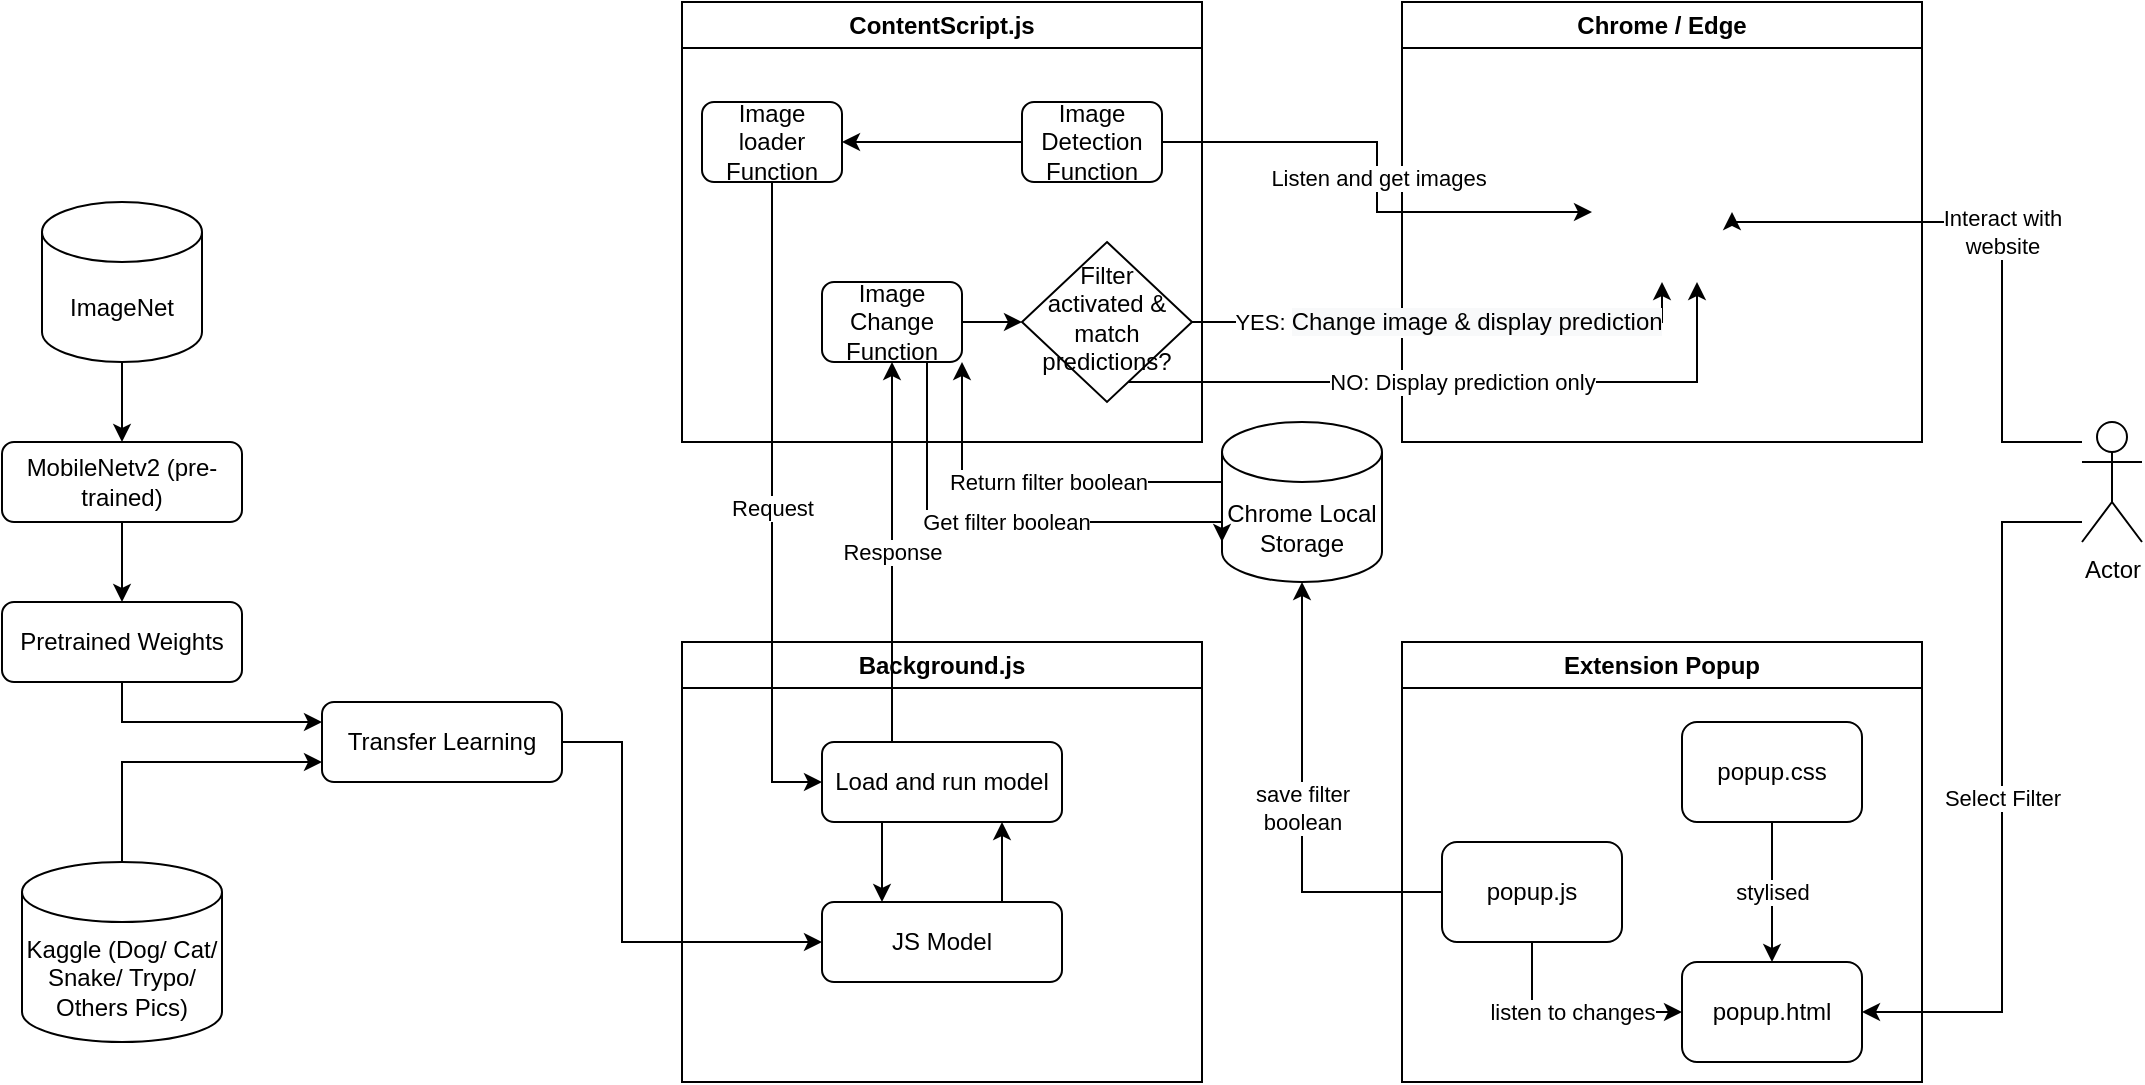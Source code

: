 <mxfile version="20.5.3" type="device"><diagram id="C5RBs43oDa-KdzZeNtuy" name="Page-1"><mxGraphModel dx="1200" dy="318" grid="1" gridSize="10" guides="1" tooltips="1" connect="1" arrows="1" fold="1" page="1" pageScale="1" pageWidth="1169" pageHeight="827" math="0" shadow="0"><root><mxCell id="WIyWlLk6GJQsqaUBKTNV-0"/><mxCell id="WIyWlLk6GJQsqaUBKTNV-1" parent="WIyWlLk6GJQsqaUBKTNV-0"/><mxCell id="j0p_Vjj_uAVxuXgj-QVL-1" style="edgeStyle=orthogonalEdgeStyle;rounded=0;orthogonalLoop=1;jettySize=auto;html=1;entryX=0.5;entryY=0;entryDx=0;entryDy=0;" parent="WIyWlLk6GJQsqaUBKTNV-1" source="j0p_Vjj_uAVxuXgj-QVL-0" edge="1"><mxGeometry relative="1" as="geometry"><mxPoint x="310" y="250" as="targetPoint"/></mxGeometry></mxCell><mxCell id="E_2x1ALRux6iFzgkN7Ml-65" style="edgeStyle=orthogonalEdgeStyle;rounded=0;orthogonalLoop=1;jettySize=auto;html=1;entryX=0;entryY=0.75;entryDx=0;entryDy=0;strokeColor=#000000;exitX=0.5;exitY=0;exitDx=0;exitDy=0;exitPerimeter=0;" edge="1" parent="WIyWlLk6GJQsqaUBKTNV-1" source="E_2x1ALRux6iFzgkN7Ml-0" target="E_2x1ALRux6iFzgkN7Ml-9"><mxGeometry relative="1" as="geometry"><mxPoint x="180" y="1320" as="targetPoint"/></mxGeometry></mxCell><mxCell id="E_2x1ALRux6iFzgkN7Ml-0" value="Kaggle (Dog/ Cat/ Snake/ Trypo/ Others Pics)" style="shape=cylinder3;whiteSpace=wrap;html=1;boundedLbl=1;backgroundOutline=1;size=15;" vertex="1" parent="WIyWlLk6GJQsqaUBKTNV-1"><mxGeometry x="30" y="1370" width="100" height="90" as="geometry"/></mxCell><mxCell id="E_2x1ALRux6iFzgkN7Ml-63" style="edgeStyle=orthogonalEdgeStyle;rounded=0;orthogonalLoop=1;jettySize=auto;html=1;entryX=0.5;entryY=0;entryDx=0;entryDy=0;strokeColor=#000000;" edge="1" parent="WIyWlLk6GJQsqaUBKTNV-1" source="E_2x1ALRux6iFzgkN7Ml-7" target="E_2x1ALRux6iFzgkN7Ml-10"><mxGeometry relative="1" as="geometry"/></mxCell><mxCell id="E_2x1ALRux6iFzgkN7Ml-7" value="MobileNetv2 (pre-trained)" style="rounded=1;whiteSpace=wrap;html=1;fontSize=12;glass=0;strokeWidth=1;shadow=0;" vertex="1" parent="WIyWlLk6GJQsqaUBKTNV-1"><mxGeometry x="20" y="1160" width="120" height="40" as="geometry"/></mxCell><mxCell id="E_2x1ALRux6iFzgkN7Ml-62" style="edgeStyle=orthogonalEdgeStyle;rounded=0;orthogonalLoop=1;jettySize=auto;html=1;entryX=0.5;entryY=0;entryDx=0;entryDy=0;strokeColor=#000000;" edge="1" parent="WIyWlLk6GJQsqaUBKTNV-1" source="E_2x1ALRux6iFzgkN7Ml-8" target="E_2x1ALRux6iFzgkN7Ml-7"><mxGeometry relative="1" as="geometry"/></mxCell><mxCell id="E_2x1ALRux6iFzgkN7Ml-8" value="ImageNet" style="shape=cylinder3;whiteSpace=wrap;html=1;boundedLbl=1;backgroundOutline=1;size=15;" vertex="1" parent="WIyWlLk6GJQsqaUBKTNV-1"><mxGeometry x="40" y="1040" width="80" height="80" as="geometry"/></mxCell><mxCell id="E_2x1ALRux6iFzgkN7Ml-68" style="edgeStyle=orthogonalEdgeStyle;rounded=0;orthogonalLoop=1;jettySize=auto;html=1;entryX=0;entryY=0.5;entryDx=0;entryDy=0;strokeColor=#000000;" edge="1" parent="WIyWlLk6GJQsqaUBKTNV-1" source="E_2x1ALRux6iFzgkN7Ml-9" target="E_2x1ALRux6iFzgkN7Ml-14"><mxGeometry relative="1" as="geometry"><Array as="points"><mxPoint x="330" y="1310"/><mxPoint x="330" y="1410"/></Array></mxGeometry></mxCell><mxCell id="E_2x1ALRux6iFzgkN7Ml-9" value="Transfer Learning" style="rounded=1;whiteSpace=wrap;html=1;fontSize=12;glass=0;strokeWidth=1;shadow=0;" vertex="1" parent="WIyWlLk6GJQsqaUBKTNV-1"><mxGeometry x="180" y="1290" width="120" height="40" as="geometry"/></mxCell><mxCell id="E_2x1ALRux6iFzgkN7Ml-67" style="edgeStyle=orthogonalEdgeStyle;rounded=0;orthogonalLoop=1;jettySize=auto;html=1;entryX=0;entryY=0.25;entryDx=0;entryDy=0;strokeColor=#000000;exitX=0.5;exitY=1;exitDx=0;exitDy=0;" edge="1" parent="WIyWlLk6GJQsqaUBKTNV-1" source="E_2x1ALRux6iFzgkN7Ml-10" target="E_2x1ALRux6iFzgkN7Ml-9"><mxGeometry relative="1" as="geometry"/></mxCell><mxCell id="E_2x1ALRux6iFzgkN7Ml-10" value="Pretrained Weights" style="rounded=1;whiteSpace=wrap;html=1;fontSize=12;glass=0;strokeWidth=1;shadow=0;" vertex="1" parent="WIyWlLk6GJQsqaUBKTNV-1"><mxGeometry x="20" y="1240" width="120" height="40" as="geometry"/></mxCell><mxCell id="E_2x1ALRux6iFzgkN7Ml-15" value="ContentScript.js" style="swimlane;whiteSpace=wrap;html=1;" vertex="1" parent="WIyWlLk6GJQsqaUBKTNV-1"><mxGeometry x="360" y="940" width="260" height="220" as="geometry"/></mxCell><mxCell id="E_2x1ALRux6iFzgkN7Ml-42" style="edgeStyle=orthogonalEdgeStyle;rounded=0;orthogonalLoop=1;jettySize=auto;html=1;entryX=1;entryY=0.5;entryDx=0;entryDy=0;strokeColor=#000000;" edge="1" parent="E_2x1ALRux6iFzgkN7Ml-15" source="E_2x1ALRux6iFzgkN7Ml-33" target="E_2x1ALRux6iFzgkN7Ml-35"><mxGeometry relative="1" as="geometry"/></mxCell><mxCell id="E_2x1ALRux6iFzgkN7Ml-33" value="Image Detection&lt;br&gt;Function" style="rounded=1;whiteSpace=wrap;html=1;fontSize=12;glass=0;strokeWidth=1;shadow=0;" vertex="1" parent="E_2x1ALRux6iFzgkN7Ml-15"><mxGeometry x="170" y="50" width="70" height="40" as="geometry"/></mxCell><mxCell id="E_2x1ALRux6iFzgkN7Ml-35" value="Image loader Function" style="rounded=1;whiteSpace=wrap;html=1;fontSize=12;glass=0;strokeWidth=1;shadow=0;" vertex="1" parent="E_2x1ALRux6iFzgkN7Ml-15"><mxGeometry x="10" y="50" width="70" height="40" as="geometry"/></mxCell><mxCell id="E_2x1ALRux6iFzgkN7Ml-59" style="edgeStyle=orthogonalEdgeStyle;rounded=0;orthogonalLoop=1;jettySize=auto;html=1;entryX=0;entryY=0.5;entryDx=0;entryDy=0;strokeColor=#000000;" edge="1" parent="E_2x1ALRux6iFzgkN7Ml-15" source="E_2x1ALRux6iFzgkN7Ml-39" target="E_2x1ALRux6iFzgkN7Ml-56"><mxGeometry relative="1" as="geometry"/></mxCell><mxCell id="E_2x1ALRux6iFzgkN7Ml-39" value="Image Change&lt;br&gt;Function" style="rounded=1;whiteSpace=wrap;html=1;fontSize=12;glass=0;strokeWidth=1;shadow=0;" vertex="1" parent="E_2x1ALRux6iFzgkN7Ml-15"><mxGeometry x="70" y="140" width="70" height="40" as="geometry"/></mxCell><mxCell id="E_2x1ALRux6iFzgkN7Ml-56" value="Filter activated &amp;amp; match predictions?" style="rhombus;whiteSpace=wrap;html=1;shadow=0;fontFamily=Helvetica;fontSize=12;align=center;strokeWidth=1;spacing=6;spacingTop=-4;" vertex="1" parent="E_2x1ALRux6iFzgkN7Ml-15"><mxGeometry x="170" y="120" width="85" height="80" as="geometry"/></mxCell><mxCell id="E_2x1ALRux6iFzgkN7Ml-16" value="Background.js" style="swimlane;whiteSpace=wrap;html=1;" vertex="1" parent="WIyWlLk6GJQsqaUBKTNV-1"><mxGeometry x="360" y="1260" width="260" height="220" as="geometry"/></mxCell><mxCell id="E_2x1ALRux6iFzgkN7Ml-45" style="edgeStyle=orthogonalEdgeStyle;rounded=0;orthogonalLoop=1;jettySize=auto;html=1;exitX=0.75;exitY=0;exitDx=0;exitDy=0;entryX=0.75;entryY=1;entryDx=0;entryDy=0;strokeColor=#000000;" edge="1" parent="E_2x1ALRux6iFzgkN7Ml-16" source="E_2x1ALRux6iFzgkN7Ml-14" target="E_2x1ALRux6iFzgkN7Ml-37"><mxGeometry relative="1" as="geometry"/></mxCell><mxCell id="E_2x1ALRux6iFzgkN7Ml-14" value="JS Model" style="rounded=1;whiteSpace=wrap;html=1;fontSize=12;glass=0;strokeWidth=1;shadow=0;" vertex="1" parent="E_2x1ALRux6iFzgkN7Ml-16"><mxGeometry x="70" y="130" width="120" height="40" as="geometry"/></mxCell><mxCell id="E_2x1ALRux6iFzgkN7Ml-44" style="edgeStyle=orthogonalEdgeStyle;rounded=0;orthogonalLoop=1;jettySize=auto;html=1;exitX=0.25;exitY=1;exitDx=0;exitDy=0;entryX=0.25;entryY=0;entryDx=0;entryDy=0;strokeColor=#000000;" edge="1" parent="E_2x1ALRux6iFzgkN7Ml-16" source="E_2x1ALRux6iFzgkN7Ml-37" target="E_2x1ALRux6iFzgkN7Ml-14"><mxGeometry relative="1" as="geometry"/></mxCell><mxCell id="E_2x1ALRux6iFzgkN7Ml-37" value="Load and run model" style="rounded=1;whiteSpace=wrap;html=1;fontSize=12;glass=0;strokeWidth=1;shadow=0;" vertex="1" parent="E_2x1ALRux6iFzgkN7Ml-16"><mxGeometry x="70" y="50" width="120" height="40" as="geometry"/></mxCell><mxCell id="E_2x1ALRux6iFzgkN7Ml-17" value="Extension Popup" style="swimlane;whiteSpace=wrap;html=1;" vertex="1" parent="WIyWlLk6GJQsqaUBKTNV-1"><mxGeometry x="720" y="1260" width="260" height="220" as="geometry"/></mxCell><mxCell id="E_2x1ALRux6iFzgkN7Ml-18" value="popup.html" style="rounded=1;whiteSpace=wrap;html=1;fontSize=12;glass=0;strokeWidth=1;shadow=0;" vertex="1" parent="E_2x1ALRux6iFzgkN7Ml-17"><mxGeometry x="140" y="160" width="90" height="50" as="geometry"/></mxCell><mxCell id="E_2x1ALRux6iFzgkN7Ml-26" value="stylised" style="edgeStyle=orthogonalEdgeStyle;rounded=0;orthogonalLoop=1;jettySize=auto;html=1;entryX=0.5;entryY=0;entryDx=0;entryDy=0;strokeColor=#000000;" edge="1" parent="E_2x1ALRux6iFzgkN7Ml-17" source="E_2x1ALRux6iFzgkN7Ml-19" target="E_2x1ALRux6iFzgkN7Ml-18"><mxGeometry relative="1" as="geometry"/></mxCell><mxCell id="E_2x1ALRux6iFzgkN7Ml-19" value="popup.css" style="rounded=1;whiteSpace=wrap;html=1;fontSize=12;glass=0;strokeWidth=1;shadow=0;" vertex="1" parent="E_2x1ALRux6iFzgkN7Ml-17"><mxGeometry x="140" y="40" width="90" height="50" as="geometry"/></mxCell><mxCell id="E_2x1ALRux6iFzgkN7Ml-29" value="listen to changes" style="edgeStyle=orthogonalEdgeStyle;rounded=0;orthogonalLoop=1;jettySize=auto;html=1;entryX=0;entryY=0.5;entryDx=0;entryDy=0;strokeColor=#000000;exitX=0.5;exitY=1;exitDx=0;exitDy=0;" edge="1" parent="E_2x1ALRux6iFzgkN7Ml-17" source="E_2x1ALRux6iFzgkN7Ml-20" target="E_2x1ALRux6iFzgkN7Ml-18"><mxGeometry relative="1" as="geometry"/></mxCell><mxCell id="E_2x1ALRux6iFzgkN7Ml-20" value="popup.js" style="rounded=1;whiteSpace=wrap;html=1;fontSize=12;glass=0;strokeWidth=1;shadow=0;" vertex="1" parent="E_2x1ALRux6iFzgkN7Ml-17"><mxGeometry x="20" y="100" width="90" height="50" as="geometry"/></mxCell><mxCell id="E_2x1ALRux6iFzgkN7Ml-21" value="Chrome / Edge" style="swimlane;whiteSpace=wrap;html=1;" vertex="1" parent="WIyWlLk6GJQsqaUBKTNV-1"><mxGeometry x="720" y="940" width="260" height="220" as="geometry"/></mxCell><mxCell id="E_2x1ALRux6iFzgkN7Ml-23" value="" style="shape=image;html=1;verticalAlign=top;verticalLabelPosition=bottom;labelBackgroundColor=#ffffff;imageAspect=0;aspect=fixed;image=https://cdn2.iconfinder.com/data/icons/circle-icons-1/64/browser-128.png" vertex="1" parent="E_2x1ALRux6iFzgkN7Ml-21"><mxGeometry x="95" y="70" width="70" height="70" as="geometry"/></mxCell><mxCell id="E_2x1ALRux6iFzgkN7Ml-27" value="Select Filter" style="edgeStyle=orthogonalEdgeStyle;rounded=0;orthogonalLoop=1;jettySize=auto;html=1;entryX=1;entryY=0.5;entryDx=0;entryDy=0;strokeColor=#000000;" edge="1" parent="WIyWlLk6GJQsqaUBKTNV-1" source="E_2x1ALRux6iFzgkN7Ml-22" target="E_2x1ALRux6iFzgkN7Ml-18"><mxGeometry relative="1" as="geometry"><Array as="points"><mxPoint x="1020" y="1200"/><mxPoint x="1020" y="1445"/></Array></mxGeometry></mxCell><mxCell id="E_2x1ALRux6iFzgkN7Ml-31" value="Interact with &lt;br&gt;website" style="edgeStyle=orthogonalEdgeStyle;rounded=0;orthogonalLoop=1;jettySize=auto;html=1;entryX=1;entryY=0.5;entryDx=0;entryDy=0;strokeColor=#000000;" edge="1" parent="WIyWlLk6GJQsqaUBKTNV-1" source="E_2x1ALRux6iFzgkN7Ml-22" target="E_2x1ALRux6iFzgkN7Ml-23"><mxGeometry relative="1" as="geometry"><Array as="points"><mxPoint x="1020" y="1160"/><mxPoint x="1020" y="1050"/></Array></mxGeometry></mxCell><mxCell id="E_2x1ALRux6iFzgkN7Ml-22" value="Actor" style="shape=umlActor;verticalLabelPosition=bottom;verticalAlign=top;html=1;outlineConnect=0;" vertex="1" parent="WIyWlLk6GJQsqaUBKTNV-1"><mxGeometry x="1060" y="1150" width="30" height="60" as="geometry"/></mxCell><mxCell id="E_2x1ALRux6iFzgkN7Ml-50" value="Return filter boolean" style="edgeStyle=orthogonalEdgeStyle;rounded=0;orthogonalLoop=1;jettySize=auto;html=1;exitX=0;exitY=0;exitDx=0;exitDy=15;exitPerimeter=0;entryX=1;entryY=1;entryDx=0;entryDy=0;strokeColor=#000000;" edge="1" parent="WIyWlLk6GJQsqaUBKTNV-1" source="E_2x1ALRux6iFzgkN7Ml-28" target="E_2x1ALRux6iFzgkN7Ml-39"><mxGeometry relative="1" as="geometry"><Array as="points"><mxPoint x="630" y="1180"/><mxPoint x="500" y="1180"/></Array></mxGeometry></mxCell><mxCell id="E_2x1ALRux6iFzgkN7Ml-28" value="Chrome Local Storage" style="shape=cylinder3;whiteSpace=wrap;html=1;boundedLbl=1;backgroundOutline=1;size=15;" vertex="1" parent="WIyWlLk6GJQsqaUBKTNV-1"><mxGeometry x="630" y="1150" width="80" height="80" as="geometry"/></mxCell><mxCell id="E_2x1ALRux6iFzgkN7Ml-30" value="save filter&lt;br&gt;boolean" style="edgeStyle=orthogonalEdgeStyle;rounded=0;orthogonalLoop=1;jettySize=auto;html=1;entryX=0.5;entryY=1;entryDx=0;entryDy=0;entryPerimeter=0;strokeColor=#000000;" edge="1" parent="WIyWlLk6GJQsqaUBKTNV-1" source="E_2x1ALRux6iFzgkN7Ml-20" target="E_2x1ALRux6iFzgkN7Ml-28"><mxGeometry relative="1" as="geometry"/></mxCell><mxCell id="E_2x1ALRux6iFzgkN7Ml-34" value="Listen and get images" style="edgeStyle=orthogonalEdgeStyle;rounded=0;orthogonalLoop=1;jettySize=auto;html=1;entryX=0;entryY=0.5;entryDx=0;entryDy=0;strokeColor=#000000;" edge="1" parent="WIyWlLk6GJQsqaUBKTNV-1" source="E_2x1ALRux6iFzgkN7Ml-33" target="E_2x1ALRux6iFzgkN7Ml-23"><mxGeometry relative="1" as="geometry"/></mxCell><mxCell id="E_2x1ALRux6iFzgkN7Ml-43" value="Request" style="edgeStyle=orthogonalEdgeStyle;rounded=0;orthogonalLoop=1;jettySize=auto;html=1;entryX=0;entryY=0.5;entryDx=0;entryDy=0;strokeColor=#000000;" edge="1" parent="WIyWlLk6GJQsqaUBKTNV-1" source="E_2x1ALRux6iFzgkN7Ml-35" target="E_2x1ALRux6iFzgkN7Ml-37"><mxGeometry relative="1" as="geometry"/></mxCell><mxCell id="E_2x1ALRux6iFzgkN7Ml-46" value="Response" style="edgeStyle=orthogonalEdgeStyle;rounded=0;orthogonalLoop=1;jettySize=auto;html=1;entryX=0.5;entryY=1;entryDx=0;entryDy=0;strokeColor=#000000;" edge="1" parent="WIyWlLk6GJQsqaUBKTNV-1" source="E_2x1ALRux6iFzgkN7Ml-37" target="E_2x1ALRux6iFzgkN7Ml-39"><mxGeometry relative="1" as="geometry"><Array as="points"><mxPoint x="465" y="1270"/><mxPoint x="465" y="1270"/></Array></mxGeometry></mxCell><mxCell id="E_2x1ALRux6iFzgkN7Ml-49" value="Get filter boolean" style="edgeStyle=orthogonalEdgeStyle;rounded=0;orthogonalLoop=1;jettySize=auto;html=1;exitX=0.75;exitY=1;exitDx=0;exitDy=0;strokeColor=#000000;" edge="1" parent="WIyWlLk6GJQsqaUBKTNV-1" source="E_2x1ALRux6iFzgkN7Ml-39"><mxGeometry relative="1" as="geometry"><mxPoint x="630" y="1210" as="targetPoint"/><Array as="points"><mxPoint x="482" y="1200"/><mxPoint x="630" y="1200"/></Array></mxGeometry></mxCell><mxCell id="E_2x1ALRux6iFzgkN7Ml-60" value="YES: &lt;span style=&quot;font-size: 12px; background-color: rgb(248, 249, 250);&quot;&gt;Change image &amp;amp; display prediction&lt;/span&gt;" style="edgeStyle=orthogonalEdgeStyle;rounded=0;orthogonalLoop=1;jettySize=auto;html=1;entryX=0.5;entryY=1;entryDx=0;entryDy=0;strokeColor=#000000;" edge="1" parent="WIyWlLk6GJQsqaUBKTNV-1" source="E_2x1ALRux6iFzgkN7Ml-56" target="E_2x1ALRux6iFzgkN7Ml-23"><mxGeometry relative="1" as="geometry"/></mxCell><mxCell id="E_2x1ALRux6iFzgkN7Ml-61" value="NO: Display prediction only" style="edgeStyle=orthogonalEdgeStyle;rounded=0;orthogonalLoop=1;jettySize=auto;html=1;entryX=0.75;entryY=1;entryDx=0;entryDy=0;strokeColor=#000000;" edge="1" parent="WIyWlLk6GJQsqaUBKTNV-1" source="E_2x1ALRux6iFzgkN7Ml-56" target="E_2x1ALRux6iFzgkN7Ml-23"><mxGeometry relative="1" as="geometry"><Array as="points"><mxPoint x="868" y="1130"/></Array></mxGeometry></mxCell></root></mxGraphModel></diagram></mxfile>